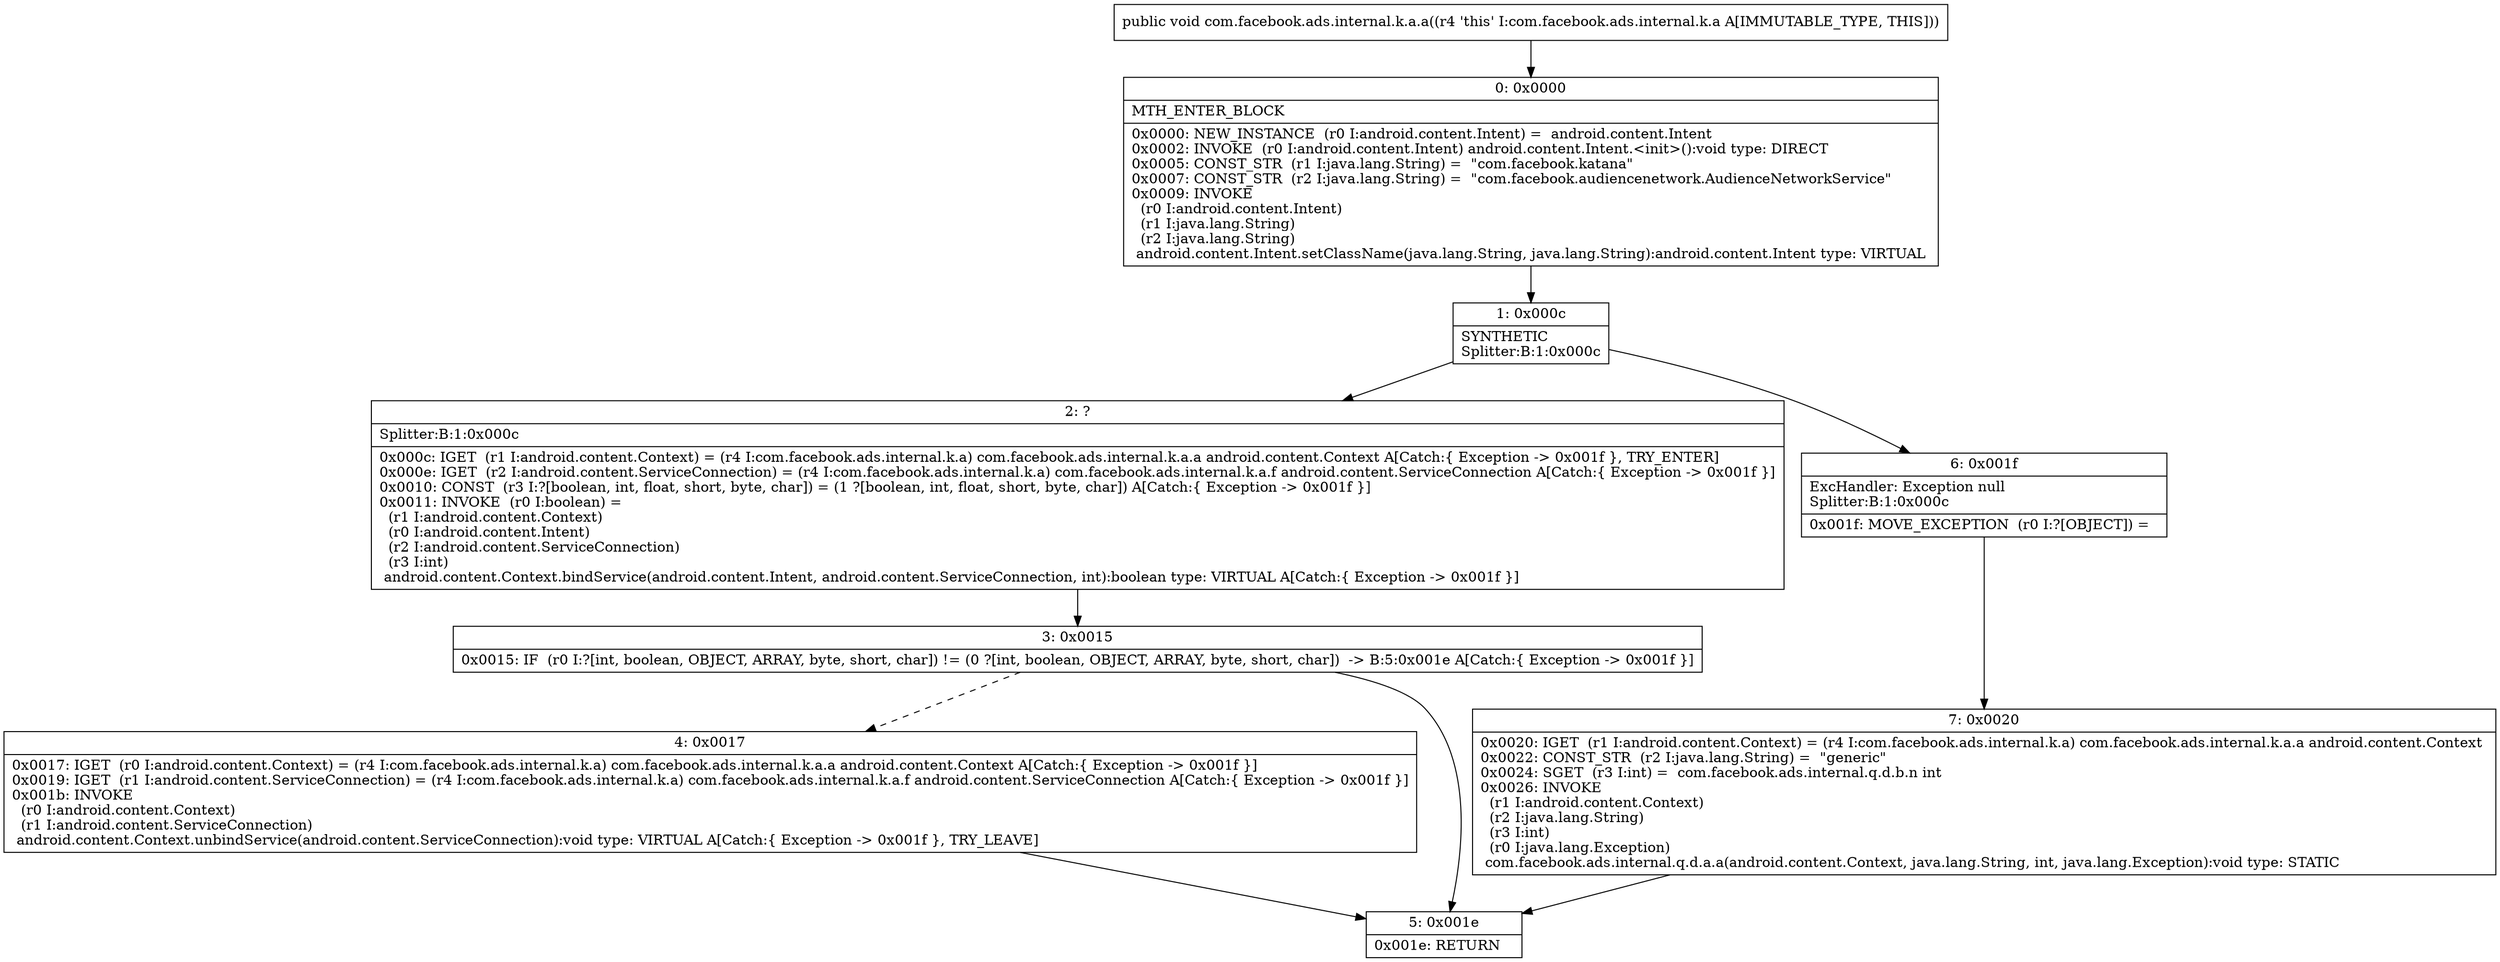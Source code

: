 digraph "CFG forcom.facebook.ads.internal.k.a.a()V" {
Node_0 [shape=record,label="{0\:\ 0x0000|MTH_ENTER_BLOCK\l|0x0000: NEW_INSTANCE  (r0 I:android.content.Intent) =  android.content.Intent \l0x0002: INVOKE  (r0 I:android.content.Intent) android.content.Intent.\<init\>():void type: DIRECT \l0x0005: CONST_STR  (r1 I:java.lang.String) =  \"com.facebook.katana\" \l0x0007: CONST_STR  (r2 I:java.lang.String) =  \"com.facebook.audiencenetwork.AudienceNetworkService\" \l0x0009: INVOKE  \l  (r0 I:android.content.Intent)\l  (r1 I:java.lang.String)\l  (r2 I:java.lang.String)\l android.content.Intent.setClassName(java.lang.String, java.lang.String):android.content.Intent type: VIRTUAL \l}"];
Node_1 [shape=record,label="{1\:\ 0x000c|SYNTHETIC\lSplitter:B:1:0x000c\l}"];
Node_2 [shape=record,label="{2\:\ ?|Splitter:B:1:0x000c\l|0x000c: IGET  (r1 I:android.content.Context) = (r4 I:com.facebook.ads.internal.k.a) com.facebook.ads.internal.k.a.a android.content.Context A[Catch:\{ Exception \-\> 0x001f \}, TRY_ENTER]\l0x000e: IGET  (r2 I:android.content.ServiceConnection) = (r4 I:com.facebook.ads.internal.k.a) com.facebook.ads.internal.k.a.f android.content.ServiceConnection A[Catch:\{ Exception \-\> 0x001f \}]\l0x0010: CONST  (r3 I:?[boolean, int, float, short, byte, char]) = (1 ?[boolean, int, float, short, byte, char]) A[Catch:\{ Exception \-\> 0x001f \}]\l0x0011: INVOKE  (r0 I:boolean) = \l  (r1 I:android.content.Context)\l  (r0 I:android.content.Intent)\l  (r2 I:android.content.ServiceConnection)\l  (r3 I:int)\l android.content.Context.bindService(android.content.Intent, android.content.ServiceConnection, int):boolean type: VIRTUAL A[Catch:\{ Exception \-\> 0x001f \}]\l}"];
Node_3 [shape=record,label="{3\:\ 0x0015|0x0015: IF  (r0 I:?[int, boolean, OBJECT, ARRAY, byte, short, char]) != (0 ?[int, boolean, OBJECT, ARRAY, byte, short, char])  \-\> B:5:0x001e A[Catch:\{ Exception \-\> 0x001f \}]\l}"];
Node_4 [shape=record,label="{4\:\ 0x0017|0x0017: IGET  (r0 I:android.content.Context) = (r4 I:com.facebook.ads.internal.k.a) com.facebook.ads.internal.k.a.a android.content.Context A[Catch:\{ Exception \-\> 0x001f \}]\l0x0019: IGET  (r1 I:android.content.ServiceConnection) = (r4 I:com.facebook.ads.internal.k.a) com.facebook.ads.internal.k.a.f android.content.ServiceConnection A[Catch:\{ Exception \-\> 0x001f \}]\l0x001b: INVOKE  \l  (r0 I:android.content.Context)\l  (r1 I:android.content.ServiceConnection)\l android.content.Context.unbindService(android.content.ServiceConnection):void type: VIRTUAL A[Catch:\{ Exception \-\> 0x001f \}, TRY_LEAVE]\l}"];
Node_5 [shape=record,label="{5\:\ 0x001e|0x001e: RETURN   \l}"];
Node_6 [shape=record,label="{6\:\ 0x001f|ExcHandler: Exception null\lSplitter:B:1:0x000c\l|0x001f: MOVE_EXCEPTION  (r0 I:?[OBJECT]) =  \l}"];
Node_7 [shape=record,label="{7\:\ 0x0020|0x0020: IGET  (r1 I:android.content.Context) = (r4 I:com.facebook.ads.internal.k.a) com.facebook.ads.internal.k.a.a android.content.Context \l0x0022: CONST_STR  (r2 I:java.lang.String) =  \"generic\" \l0x0024: SGET  (r3 I:int) =  com.facebook.ads.internal.q.d.b.n int \l0x0026: INVOKE  \l  (r1 I:android.content.Context)\l  (r2 I:java.lang.String)\l  (r3 I:int)\l  (r0 I:java.lang.Exception)\l com.facebook.ads.internal.q.d.a.a(android.content.Context, java.lang.String, int, java.lang.Exception):void type: STATIC \l}"];
MethodNode[shape=record,label="{public void com.facebook.ads.internal.k.a.a((r4 'this' I:com.facebook.ads.internal.k.a A[IMMUTABLE_TYPE, THIS])) }"];
MethodNode -> Node_0;
Node_0 -> Node_1;
Node_1 -> Node_2;
Node_1 -> Node_6;
Node_2 -> Node_3;
Node_3 -> Node_4[style=dashed];
Node_3 -> Node_5;
Node_4 -> Node_5;
Node_6 -> Node_7;
Node_7 -> Node_5;
}

